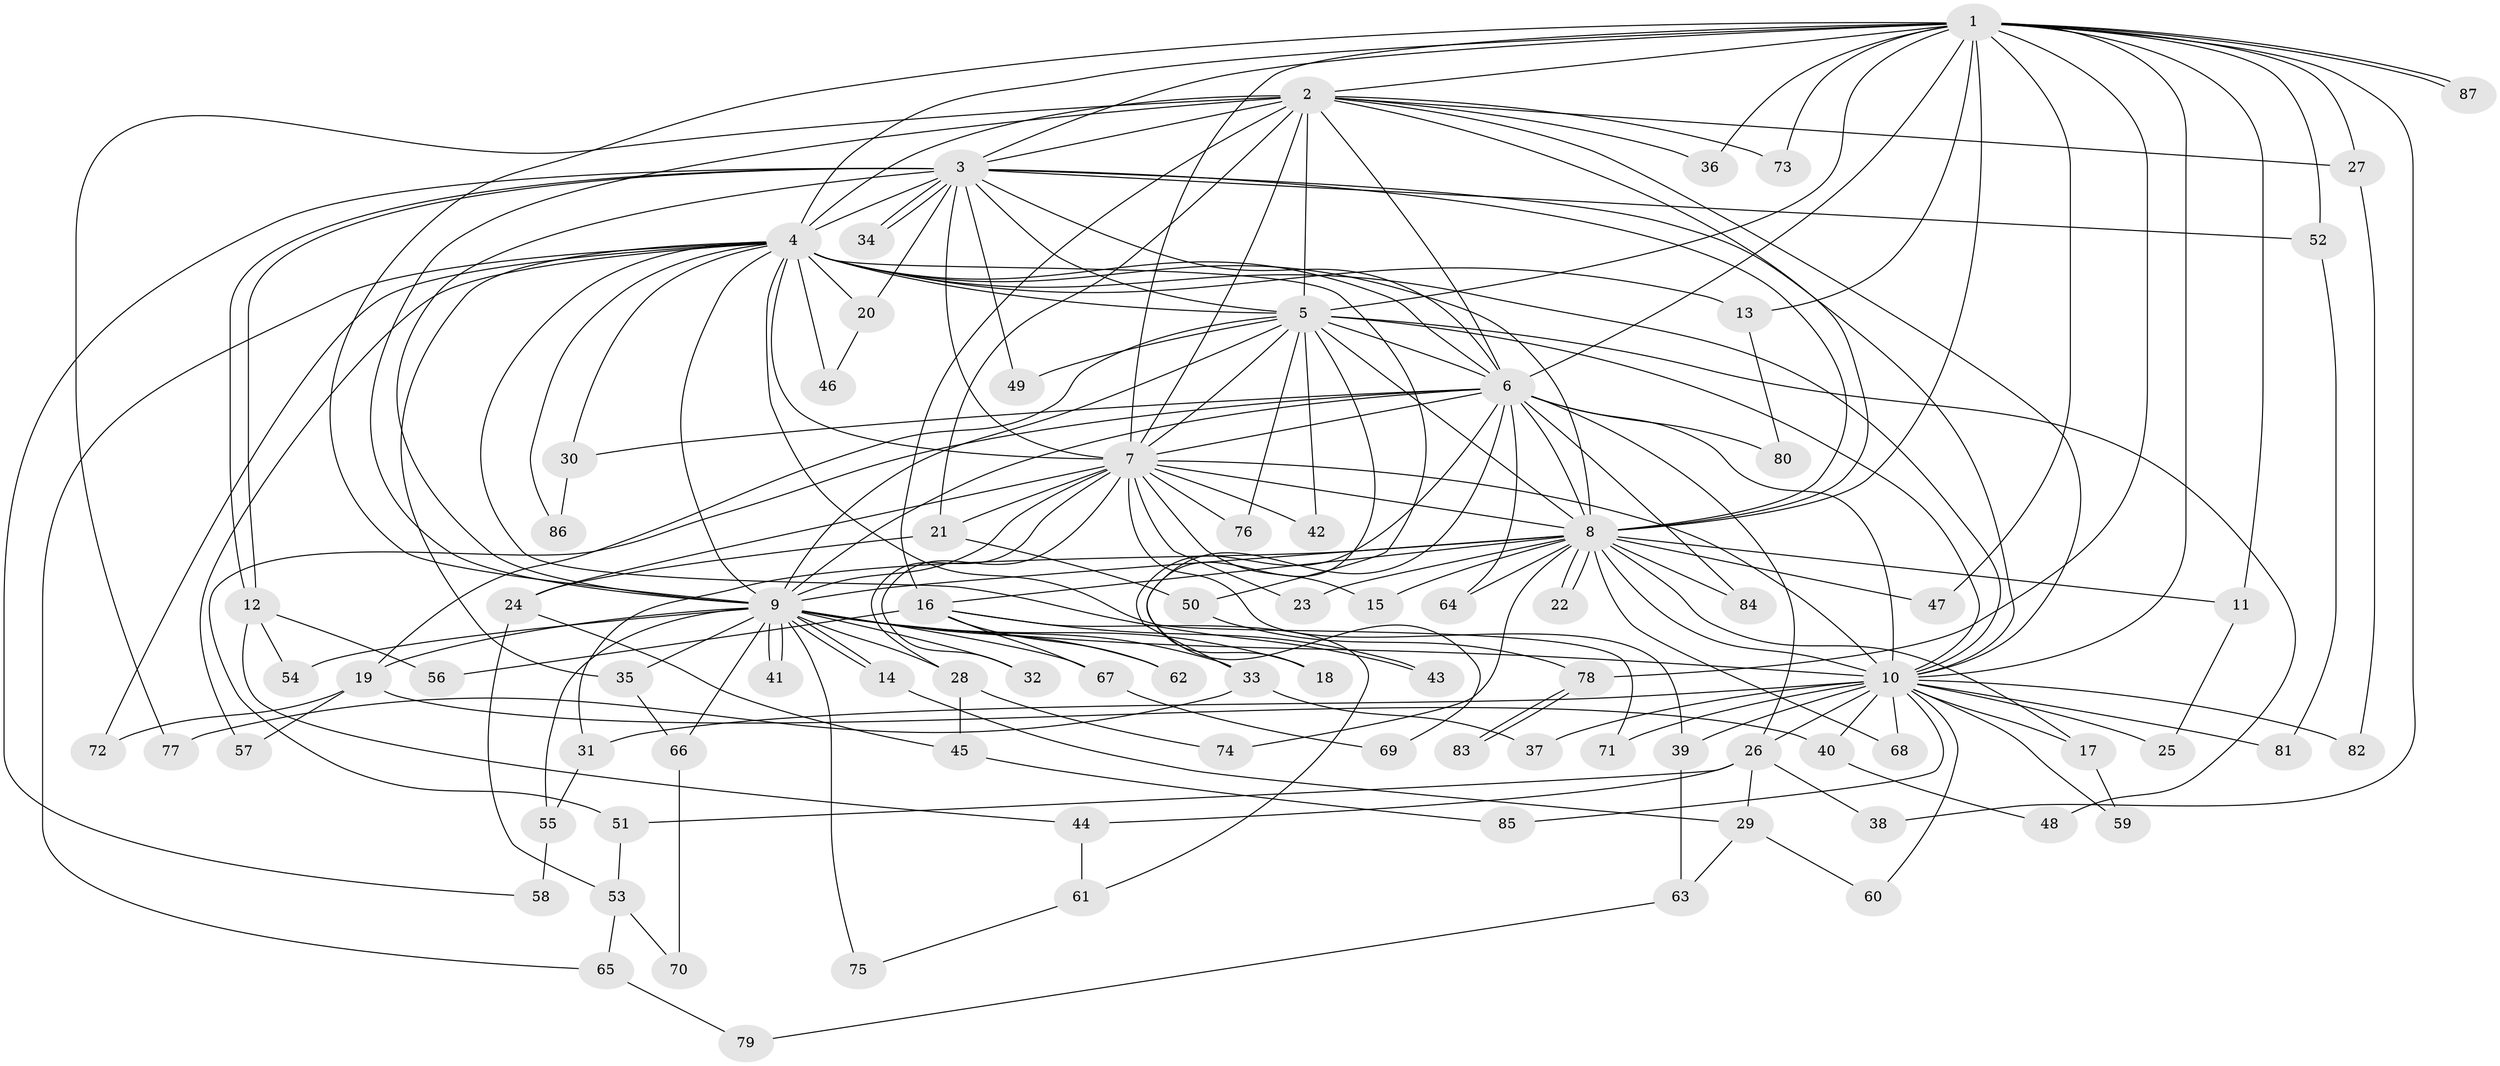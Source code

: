 // Generated by graph-tools (version 1.1) at 2025/11/02/27/25 16:11:06]
// undirected, 87 vertices, 199 edges
graph export_dot {
graph [start="1"]
  node [color=gray90,style=filled];
  1;
  2;
  3;
  4;
  5;
  6;
  7;
  8;
  9;
  10;
  11;
  12;
  13;
  14;
  15;
  16;
  17;
  18;
  19;
  20;
  21;
  22;
  23;
  24;
  25;
  26;
  27;
  28;
  29;
  30;
  31;
  32;
  33;
  34;
  35;
  36;
  37;
  38;
  39;
  40;
  41;
  42;
  43;
  44;
  45;
  46;
  47;
  48;
  49;
  50;
  51;
  52;
  53;
  54;
  55;
  56;
  57;
  58;
  59;
  60;
  61;
  62;
  63;
  64;
  65;
  66;
  67;
  68;
  69;
  70;
  71;
  72;
  73;
  74;
  75;
  76;
  77;
  78;
  79;
  80;
  81;
  82;
  83;
  84;
  85;
  86;
  87;
  1 -- 2;
  1 -- 3;
  1 -- 4;
  1 -- 5;
  1 -- 6;
  1 -- 7;
  1 -- 8;
  1 -- 9;
  1 -- 10;
  1 -- 11;
  1 -- 13;
  1 -- 27;
  1 -- 36;
  1 -- 38;
  1 -- 47;
  1 -- 52;
  1 -- 73;
  1 -- 78;
  1 -- 87;
  1 -- 87;
  2 -- 3;
  2 -- 4;
  2 -- 5;
  2 -- 6;
  2 -- 7;
  2 -- 8;
  2 -- 9;
  2 -- 10;
  2 -- 16;
  2 -- 21;
  2 -- 27;
  2 -- 36;
  2 -- 73;
  2 -- 77;
  3 -- 4;
  3 -- 5;
  3 -- 6;
  3 -- 7;
  3 -- 8;
  3 -- 9;
  3 -- 10;
  3 -- 12;
  3 -- 12;
  3 -- 20;
  3 -- 34;
  3 -- 34;
  3 -- 49;
  3 -- 52;
  3 -- 58;
  4 -- 5;
  4 -- 6;
  4 -- 7;
  4 -- 8;
  4 -- 9;
  4 -- 10;
  4 -- 13;
  4 -- 20;
  4 -- 30;
  4 -- 35;
  4 -- 43;
  4 -- 46;
  4 -- 50;
  4 -- 57;
  4 -- 65;
  4 -- 71;
  4 -- 72;
  4 -- 86;
  5 -- 6;
  5 -- 7;
  5 -- 8;
  5 -- 9;
  5 -- 10;
  5 -- 19;
  5 -- 42;
  5 -- 48;
  5 -- 49;
  5 -- 69;
  5 -- 76;
  6 -- 7;
  6 -- 8;
  6 -- 9;
  6 -- 10;
  6 -- 18;
  6 -- 26;
  6 -- 30;
  6 -- 33;
  6 -- 51;
  6 -- 64;
  6 -- 80;
  6 -- 84;
  7 -- 8;
  7 -- 9;
  7 -- 10;
  7 -- 15;
  7 -- 21;
  7 -- 23;
  7 -- 24;
  7 -- 28;
  7 -- 32;
  7 -- 39;
  7 -- 42;
  7 -- 76;
  8 -- 9;
  8 -- 10;
  8 -- 11;
  8 -- 15;
  8 -- 16;
  8 -- 17;
  8 -- 22;
  8 -- 22;
  8 -- 23;
  8 -- 31;
  8 -- 47;
  8 -- 64;
  8 -- 68;
  8 -- 74;
  8 -- 84;
  9 -- 10;
  9 -- 14;
  9 -- 14;
  9 -- 18;
  9 -- 19;
  9 -- 28;
  9 -- 32;
  9 -- 33;
  9 -- 35;
  9 -- 41;
  9 -- 41;
  9 -- 54;
  9 -- 55;
  9 -- 62;
  9 -- 66;
  9 -- 67;
  9 -- 75;
  10 -- 17;
  10 -- 25;
  10 -- 26;
  10 -- 31;
  10 -- 37;
  10 -- 39;
  10 -- 40;
  10 -- 59;
  10 -- 60;
  10 -- 68;
  10 -- 71;
  10 -- 81;
  10 -- 82;
  10 -- 85;
  11 -- 25;
  12 -- 44;
  12 -- 54;
  12 -- 56;
  13 -- 80;
  14 -- 29;
  16 -- 43;
  16 -- 56;
  16 -- 61;
  16 -- 62;
  16 -- 67;
  17 -- 59;
  19 -- 40;
  19 -- 57;
  19 -- 72;
  20 -- 46;
  21 -- 24;
  21 -- 50;
  24 -- 45;
  24 -- 53;
  26 -- 29;
  26 -- 38;
  26 -- 44;
  26 -- 51;
  27 -- 82;
  28 -- 45;
  28 -- 74;
  29 -- 60;
  29 -- 63;
  30 -- 86;
  31 -- 55;
  33 -- 37;
  33 -- 77;
  35 -- 66;
  39 -- 63;
  40 -- 48;
  44 -- 61;
  45 -- 85;
  50 -- 78;
  51 -- 53;
  52 -- 81;
  53 -- 65;
  53 -- 70;
  55 -- 58;
  61 -- 75;
  63 -- 79;
  65 -- 79;
  66 -- 70;
  67 -- 69;
  78 -- 83;
  78 -- 83;
}
